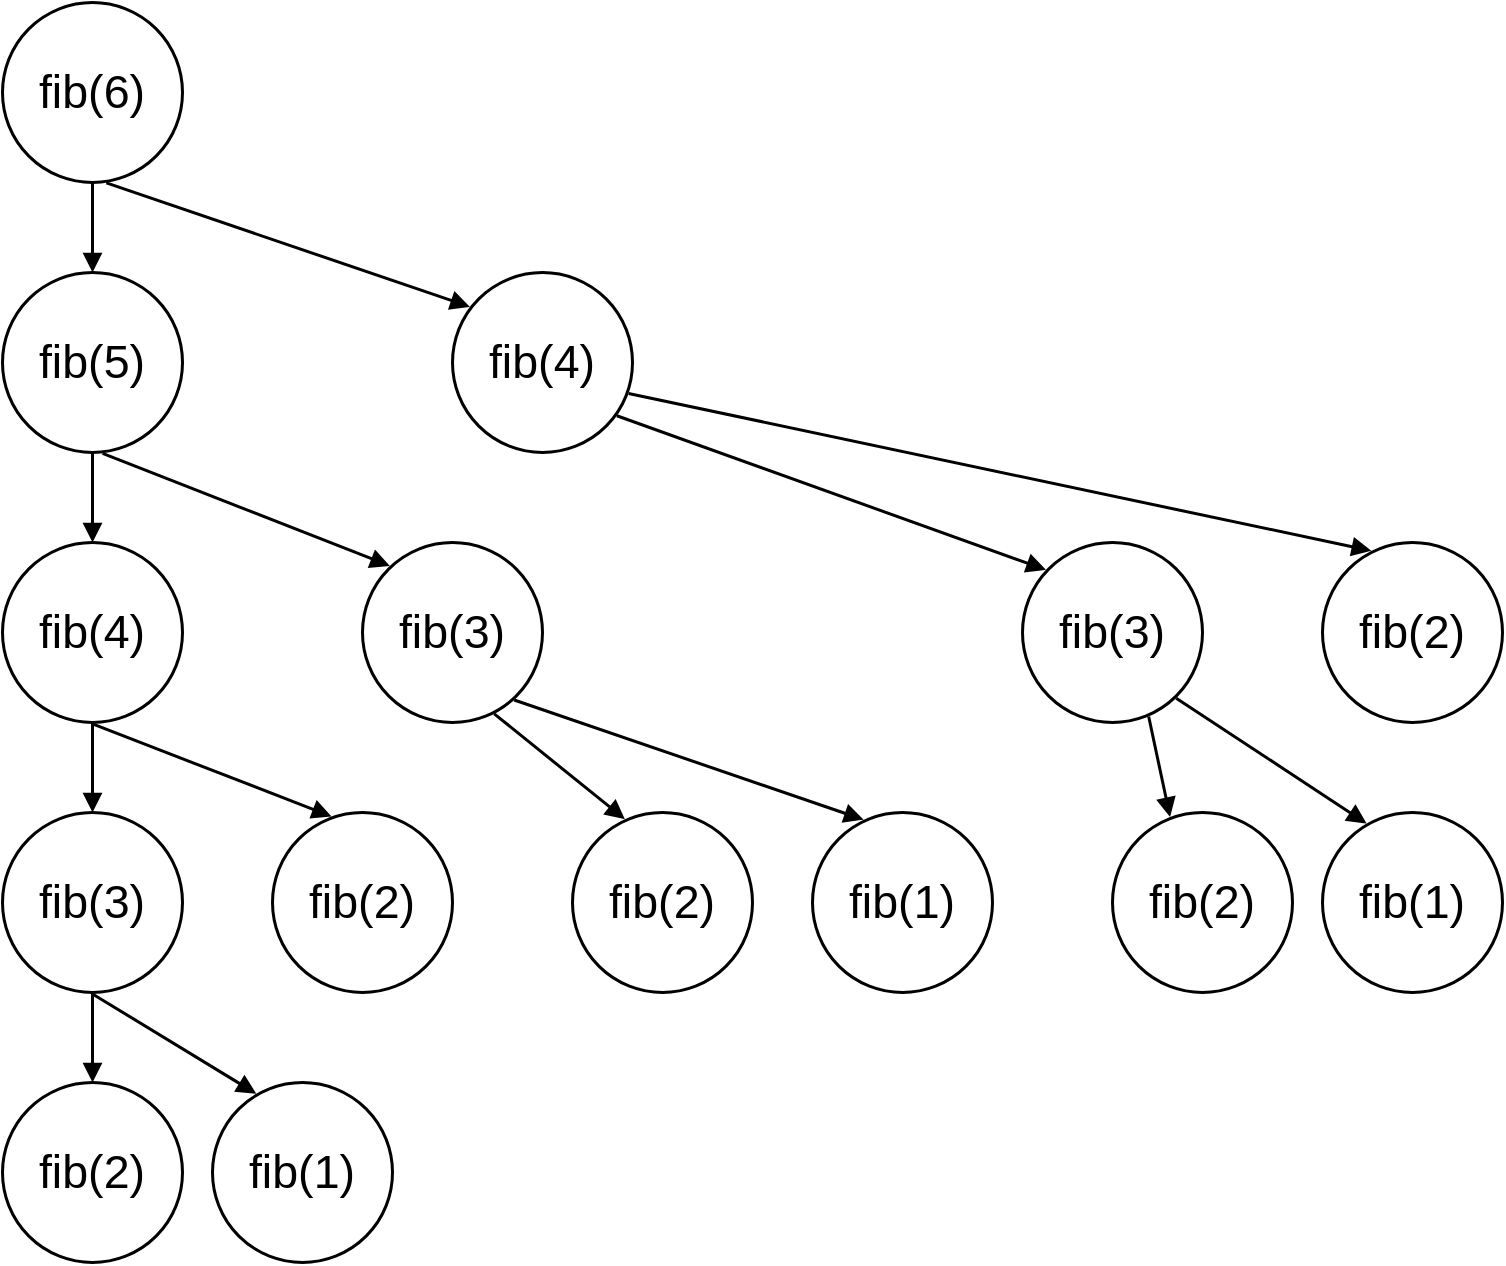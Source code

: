 <?xml version="1.0" encoding="UTF-8"?><mxfile type="Lucidchart-Import" version="17.1.4"><diagram name="Page 1" id="0"><mxGraphModel page="1" pageWidth="1020" pageHeight="1320" grid="1" gridSize="15"><root><mxCell id="0"/><mxCell id="1" parent="0"/><UserObject label="fib(6)" lucidchartObjectId="CvDJGK3HFRmZ" id="2"><mxCell style="html=1;overflow=block;blockSpacing=1;whiteSpace=wrap;ellipse;fontSize=23.3;fontColor=default;spacing=3.8;strokeOpacity=100;strokeWidth=1.5;" vertex="1" parent="1"><mxGeometry x="165" y="60" width="90" height="90" as="geometry"/></mxCell></UserObject><UserObject label="fib(5)" lucidchartObjectId="VvDJzoiLsn.a" id="3"><mxCell style="html=1;overflow=block;blockSpacing=1;whiteSpace=wrap;ellipse;fontSize=23.3;fontColor=default;spacing=3.8;strokeOpacity=100;strokeWidth=1.5;" vertex="1" parent="1"><mxGeometry x="165" y="195" width="90" height="90" as="geometry"/></mxCell></UserObject><UserObject label="fib(4)" lucidchartObjectId="2vDJ1no2LXP-" id="4"><mxCell style="html=1;overflow=block;blockSpacing=1;whiteSpace=wrap;ellipse;fontSize=23.3;fontColor=default;spacing=3.8;strokeOpacity=100;strokeWidth=1.5;" vertex="1" parent="1"><mxGeometry x="390" y="195" width="90" height="90" as="geometry"/></mxCell></UserObject><UserObject label="fib(4)" lucidchartObjectId="bwDJjF7HwZ69" id="5"><mxCell style="html=1;overflow=block;blockSpacing=1;whiteSpace=wrap;ellipse;fontSize=23.3;fontColor=default;spacing=3.8;strokeOpacity=100;strokeWidth=1.5;" vertex="1" parent="1"><mxGeometry x="165" y="330" width="90" height="90" as="geometry"/></mxCell></UserObject><UserObject label="fib(3)" lucidchartObjectId="ewDJqwb-1E7k" id="6"><mxCell style="html=1;overflow=block;blockSpacing=1;whiteSpace=wrap;ellipse;fontSize=23.3;fontColor=default;spacing=3.8;strokeOpacity=100;strokeWidth=1.5;" vertex="1" parent="1"><mxGeometry x="345" y="330" width="90" height="90" as="geometry"/></mxCell></UserObject><UserObject label="fib(3)" lucidchartObjectId="uwDJvYlca0E3" id="7"><mxCell style="html=1;overflow=block;blockSpacing=1;whiteSpace=wrap;ellipse;fontSize=23.3;fontColor=default;spacing=3.8;strokeOpacity=100;strokeWidth=1.5;" vertex="1" parent="1"><mxGeometry x="165" y="465" width="90" height="90" as="geometry"/></mxCell></UserObject><UserObject label="fib(2)" lucidchartObjectId="MwDJ45-hh89M" id="8"><mxCell style="html=1;overflow=block;blockSpacing=1;whiteSpace=wrap;ellipse;fontSize=23.3;fontColor=default;spacing=3.8;strokeOpacity=100;strokeWidth=1.5;" vertex="1" parent="1"><mxGeometry x="300" y="465" width="90" height="90" as="geometry"/></mxCell></UserObject><UserObject label="fib(2)" lucidchartObjectId="VwDJUZJF3BHF" id="9"><mxCell style="html=1;overflow=block;blockSpacing=1;whiteSpace=wrap;ellipse;fontSize=23.3;fontColor=default;spacing=3.8;strokeOpacity=100;strokeWidth=1.5;" vertex="1" parent="1"><mxGeometry x="165" y="600" width="90" height="90" as="geometry"/></mxCell></UserObject><UserObject label="fib(1)" lucidchartObjectId="YwDJcLDfF77n" id="10"><mxCell style="html=1;overflow=block;blockSpacing=1;whiteSpace=wrap;ellipse;fontSize=23.3;fontColor=default;spacing=3.8;strokeOpacity=100;strokeWidth=1.5;" vertex="1" parent="1"><mxGeometry x="270" y="600" width="90" height="90" as="geometry"/></mxCell></UserObject><UserObject label="fib(2)" lucidchartObjectId="~wDJsJ_cieFn" id="11"><mxCell style="html=1;overflow=block;blockSpacing=1;whiteSpace=wrap;ellipse;fontSize=23.3;fontColor=default;spacing=3.8;strokeOpacity=100;strokeWidth=1.5;" vertex="1" parent="1"><mxGeometry x="450" y="465" width="90" height="90" as="geometry"/></mxCell></UserObject><UserObject label="fib(1)" lucidchartObjectId="dxDJvn1CmQjT" id="12"><mxCell style="html=1;overflow=block;blockSpacing=1;whiteSpace=wrap;ellipse;fontSize=23.3;fontColor=default;spacing=3.8;strokeOpacity=100;strokeWidth=1.5;" vertex="1" parent="1"><mxGeometry x="570" y="465" width="90" height="90" as="geometry"/></mxCell></UserObject><UserObject label="fib(3)" lucidchartObjectId="hxDJp42TGNod" id="13"><mxCell style="html=1;overflow=block;blockSpacing=1;whiteSpace=wrap;ellipse;fontSize=23.3;fontColor=default;spacing=3.8;strokeOpacity=100;strokeWidth=1.5;" vertex="1" parent="1"><mxGeometry x="675" y="330" width="90" height="90" as="geometry"/></mxCell></UserObject><UserObject label="fib(2)" lucidchartObjectId="pxDJe63FkB5N" id="14"><mxCell style="html=1;overflow=block;blockSpacing=1;whiteSpace=wrap;ellipse;fontSize=23.3;fontColor=default;spacing=3.8;strokeOpacity=100;strokeWidth=1.5;" vertex="1" parent="1"><mxGeometry x="825" y="330" width="90" height="90" as="geometry"/></mxCell></UserObject><UserObject label="fib(2)" lucidchartObjectId="BxDJipHE5-PX" id="15"><mxCell style="html=1;overflow=block;blockSpacing=1;whiteSpace=wrap;ellipse;fontSize=23.3;fontColor=default;spacing=3.8;strokeOpacity=100;strokeWidth=1.5;" vertex="1" parent="1"><mxGeometry x="720" y="465" width="90" height="90" as="geometry"/></mxCell></UserObject><UserObject label="fib(1)" lucidchartObjectId="BxDJ7VgJjg1e" id="16"><mxCell style="html=1;overflow=block;blockSpacing=1;whiteSpace=wrap;ellipse;fontSize=23.3;fontColor=default;spacing=3.8;strokeOpacity=100;strokeWidth=1.5;" vertex="1" parent="1"><mxGeometry x="825" y="465" width="90" height="90" as="geometry"/></mxCell></UserObject><UserObject label="" lucidchartObjectId="MxDJG6FwWFxQ" id="17"><mxCell style="html=1;jettySize=18;whiteSpace=wrap;fontSize=13;strokeOpacity=100;strokeWidth=1.5;rounded=1;arcSize=0;edgeStyle=orthogonalEdgeStyle;startArrow=none;endArrow=block;endFill=1;exitX=0.5;exitY=1;exitPerimeter=0;entryX=0.5;entryY=0;entryPerimeter=0;" edge="1" parent="1" source="2" target="3"><mxGeometry width="100" height="100" relative="1" as="geometry"><Array as="points"/></mxGeometry></mxCell></UserObject><UserObject label="" lucidchartObjectId="0xDJs4CJ7dt4" id="18"><mxCell style="html=1;jettySize=18;whiteSpace=wrap;fontSize=13;strokeOpacity=100;strokeWidth=1.5;rounded=0;startArrow=none;endArrow=block;endFill=1;exitX=0.577;exitY=1.002;exitPerimeter=0;entryX=0.097;entryY=0.191;entryPerimeter=0;" edge="1" parent="1" source="2" target="4"><mxGeometry width="100" height="100" relative="1" as="geometry"><Array as="points"/></mxGeometry></mxCell></UserObject><UserObject label="" lucidchartObjectId="7xDJQaqt.rmZ" id="19"><mxCell style="html=1;jettySize=18;whiteSpace=wrap;fontSize=13;strokeOpacity=100;strokeWidth=1.5;rounded=1;arcSize=0;edgeStyle=orthogonalEdgeStyle;startArrow=none;endArrow=block;endFill=1;exitX=0.5;exitY=1;exitPerimeter=0;entryX=0.5;entryY=0;entryPerimeter=0;" edge="1" parent="1" source="3" target="5"><mxGeometry width="100" height="100" relative="1" as="geometry"><Array as="points"/></mxGeometry></mxCell></UserObject><UserObject label="" lucidchartObjectId="_xDJunDzaLI1" id="20"><mxCell style="html=1;jettySize=18;whiteSpace=wrap;fontSize=13;strokeOpacity=100;strokeWidth=1.5;rounded=0;startArrow=none;endArrow=block;endFill=1;exitX=0.556;exitY=1.005;exitPerimeter=0;entryX=0.152;entryY=0.13;entryPerimeter=0;" edge="1" parent="1" source="3" target="6"><mxGeometry width="100" height="100" relative="1" as="geometry"><Array as="points"/></mxGeometry></mxCell></UserObject><UserObject label="" lucidchartObjectId="fyDJsCzSQsf2" id="21"><mxCell style="html=1;jettySize=18;whiteSpace=wrap;fontSize=13;strokeOpacity=100;strokeWidth=1.5;rounded=1;arcSize=0;edgeStyle=orthogonalEdgeStyle;startArrow=none;endArrow=block;endFill=1;exitX=0.5;exitY=1;exitPerimeter=0;entryX=0.5;entryY=0;entryPerimeter=0;" edge="1" parent="1" source="5" target="7"><mxGeometry width="100" height="100" relative="1" as="geometry"><Array as="points"/></mxGeometry></mxCell></UserObject><UserObject label="" lucidchartObjectId="iyDJTr556QVO" id="22"><mxCell style="html=1;jettySize=18;whiteSpace=wrap;fontSize=13;strokeOpacity=100;strokeWidth=1.5;rounded=0;startArrow=none;endArrow=block;endFill=1;exitX=0.5;exitY=1.008;exitPerimeter=0;entryX=0.328;entryY=0.022;entryPerimeter=0;" edge="1" parent="1" source="5" target="8"><mxGeometry width="100" height="100" relative="1" as="geometry"><Array as="points"/></mxGeometry></mxCell></UserObject><UserObject label="" lucidchartObjectId="tyDJdGluyTDP" id="23"><mxCell style="html=1;jettySize=18;whiteSpace=wrap;fontSize=13;strokeOpacity=100;strokeWidth=1.5;rounded=1;arcSize=0;edgeStyle=orthogonalEdgeStyle;startArrow=none;endArrow=block;endFill=1;exitX=0.5;exitY=1;exitPerimeter=0;entryX=0.5;entryY=0;entryPerimeter=0;" edge="1" parent="1" source="7" target="9"><mxGeometry width="100" height="100" relative="1" as="geometry"><Array as="points"/></mxGeometry></mxCell></UserObject><UserObject label="" lucidchartObjectId="wyDJRW0yxU3L" id="24"><mxCell style="html=1;jettySize=18;whiteSpace=wrap;fontSize=13;strokeOpacity=100;strokeWidth=1.5;rounded=0;startArrow=none;endArrow=block;endFill=1;exitX=0.5;exitY=1.008;exitPerimeter=0;entryX=0.243;entryY=0.062;entryPerimeter=0;" edge="1" parent="1" source="7" target="10"><mxGeometry width="100" height="100" relative="1" as="geometry"><Array as="points"/></mxGeometry></mxCell></UserObject><UserObject label="" lucidchartObjectId="FyDJ9U-KRlig" id="25"><mxCell style="html=1;jettySize=18;whiteSpace=wrap;fontSize=13;strokeOpacity=100;strokeWidth=1.5;rounded=0;startArrow=none;endArrow=block;endFill=1;exitX=0.732;exitY=0.952;exitPerimeter=0;entryX=0.291;entryY=0.037;entryPerimeter=0;" edge="1" parent="1" source="6" target="11"><mxGeometry width="100" height="100" relative="1" as="geometry"><Array as="points"/></mxGeometry></mxCell></UserObject><UserObject label="" lucidchartObjectId="KyDJuneGSdgh" id="26"><mxCell style="html=1;jettySize=18;whiteSpace=wrap;fontSize=13;strokeOpacity=100;strokeWidth=1.5;rounded=0;startArrow=none;endArrow=block;endFill=1;exitX=0.843;exitY=0.875;exitPerimeter=0;entryX=0.284;entryY=0.04;entryPerimeter=0;" edge="1" parent="1" source="6" target="12"><mxGeometry width="100" height="100" relative="1" as="geometry"><Array as="points"/></mxGeometry></mxCell></UserObject><UserObject label="" lucidchartObjectId="VyDJbZIiazFK" id="27"><mxCell style="html=1;jettySize=18;whiteSpace=wrap;fontSize=13;strokeOpacity=100;strokeWidth=1.5;rounded=0;startArrow=none;endArrow=block;endFill=1;exitX=0.913;exitY=0.796;exitPerimeter=0;entryX=0.13;entryY=0.152;entryPerimeter=0;" edge="1" parent="1" source="4" target="13"><mxGeometry width="100" height="100" relative="1" as="geometry"><Array as="points"/></mxGeometry></mxCell></UserObject><UserObject label="" lucidchartObjectId="1yDJmL_sR78A" id="28"><mxCell style="html=1;jettySize=18;whiteSpace=wrap;fontSize=13;strokeOpacity=100;strokeWidth=1.5;rounded=0;startArrow=none;endArrow=block;endFill=1;exitX=0.978;exitY=0.672;exitPerimeter=0;entryX=0.271;entryY=0.046;entryPerimeter=0;" edge="1" parent="1" source="4" target="14"><mxGeometry width="100" height="100" relative="1" as="geometry"><Array as="points"/></mxGeometry></mxCell></UserObject><UserObject label="" lucidchartObjectId="8yDJuQWEfsk9" id="29"><mxCell style="html=1;jettySize=18;whiteSpace=wrap;fontSize=13;strokeOpacity=100;strokeWidth=1.5;rounded=0;startArrow=none;endArrow=block;endFill=1;exitX=0.701;exitY=0.967;exitPerimeter=0;entryX=0.32;entryY=0.025;entryPerimeter=0;" edge="1" parent="1" source="13" target="15"><mxGeometry width="100" height="100" relative="1" as="geometry"><Array as="points"/></mxGeometry></mxCell></UserObject><UserObject label="" lucidchartObjectId="azDJ~nOfvXho" id="30"><mxCell style="html=1;jettySize=18;whiteSpace=wrap;fontSize=13;strokeOpacity=100;strokeWidth=1.5;rounded=0;startArrow=none;endArrow=block;endFill=1;exitX=0.854;exitY=0.865;exitPerimeter=0;entryX=0.245;entryY=0.061;entryPerimeter=0;" edge="1" parent="1" source="13" target="16"><mxGeometry width="100" height="100" relative="1" as="geometry"><Array as="points"/></mxGeometry></mxCell></UserObject></root></mxGraphModel></diagram></mxfile>